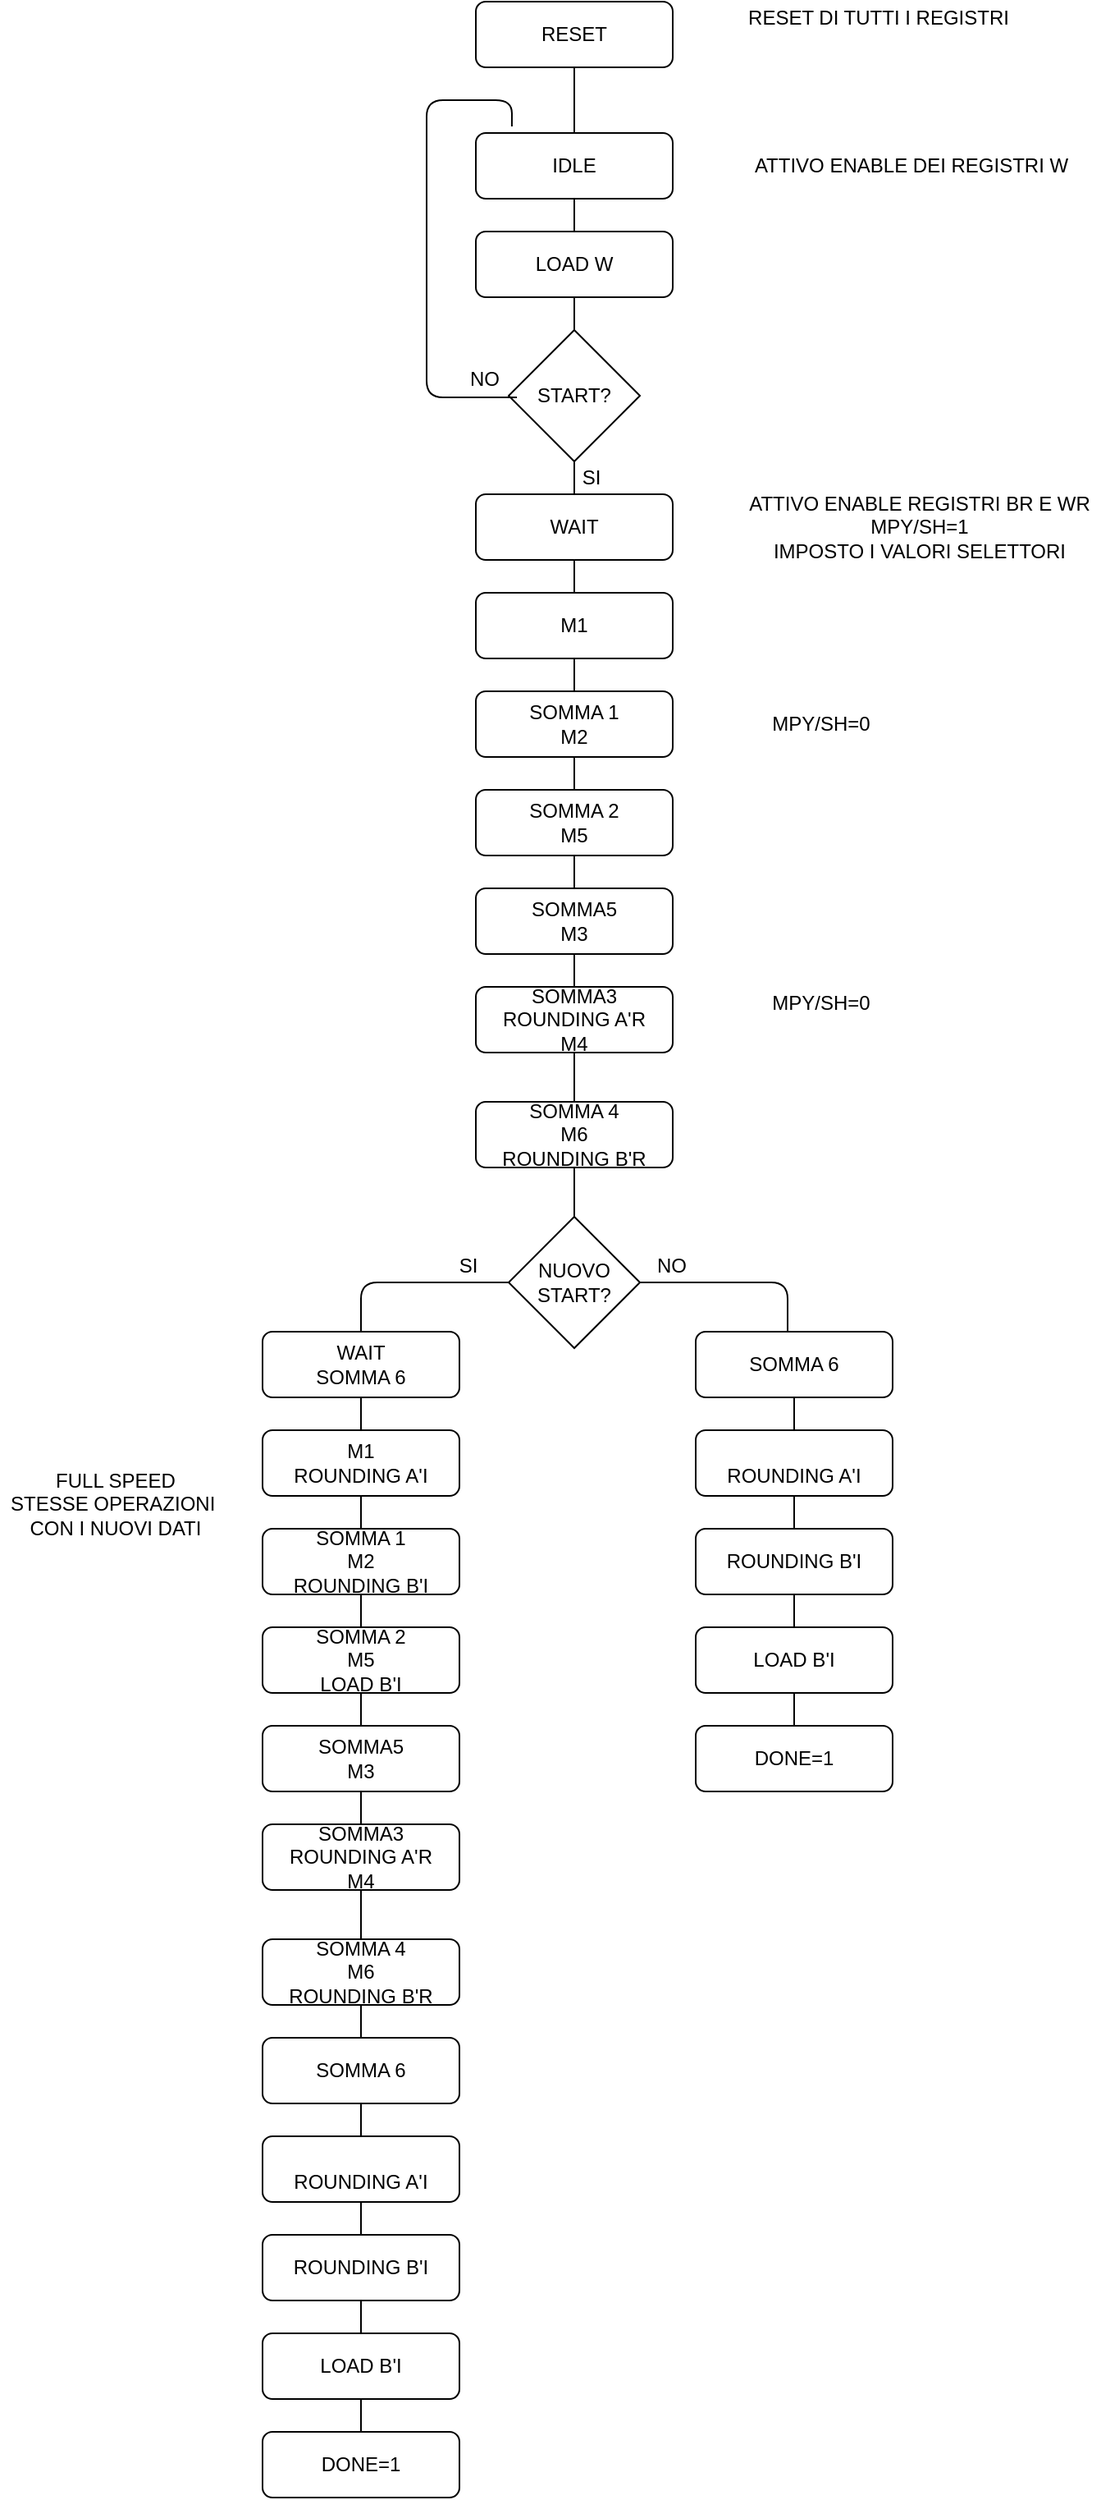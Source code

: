 <mxfile version="14.1.4" type="github">
  <diagram id="C5RBs43oDa-KdzZeNtuy" name="Page-1">
    <mxGraphModel dx="868" dy="1651" grid="1" gridSize="10" guides="1" tooltips="1" connect="1" arrows="1" fold="1" page="1" pageScale="1" pageWidth="827" pageHeight="1169" math="0" shadow="0">
      <root>
        <mxCell id="WIyWlLk6GJQsqaUBKTNV-0" />
        <mxCell id="WIyWlLk6GJQsqaUBKTNV-1" parent="WIyWlLk6GJQsqaUBKTNV-0" />
        <mxCell id="U7MY-IpCY7Ir71Thvj8e-0" value="LOAD W" style="rounded=1;whiteSpace=wrap;html=1;" parent="WIyWlLk6GJQsqaUBKTNV-1" vertex="1">
          <mxGeometry x="310" y="60" width="120" height="40" as="geometry" />
        </mxCell>
        <mxCell id="U7MY-IpCY7Ir71Thvj8e-1" value="" style="endArrow=none;html=1;entryX=0.5;entryY=1;entryDx=0;entryDy=0;" parent="WIyWlLk6GJQsqaUBKTNV-1" target="U7MY-IpCY7Ir71Thvj8e-0" edge="1">
          <mxGeometry width="50" height="50" relative="1" as="geometry">
            <mxPoint x="370" y="120" as="sourcePoint" />
            <mxPoint x="440" y="250" as="targetPoint" />
          </mxGeometry>
        </mxCell>
        <mxCell id="U7MY-IpCY7Ir71Thvj8e-2" value="START?" style="rhombus;whiteSpace=wrap;html=1;" parent="WIyWlLk6GJQsqaUBKTNV-1" vertex="1">
          <mxGeometry x="330" y="120" width="80" height="80" as="geometry" />
        </mxCell>
        <mxCell id="U7MY-IpCY7Ir71Thvj8e-4" value="NO" style="text;html=1;align=center;verticalAlign=middle;resizable=0;points=[];autosize=1;" parent="WIyWlLk6GJQsqaUBKTNV-1" vertex="1">
          <mxGeometry x="300" y="140" width="30" height="20" as="geometry" />
        </mxCell>
        <mxCell id="U7MY-IpCY7Ir71Thvj8e-5" value="" style="endArrow=none;html=1;entryX=0.5;entryY=1;entryDx=0;entryDy=0;" parent="WIyWlLk6GJQsqaUBKTNV-1" target="U7MY-IpCY7Ir71Thvj8e-2" edge="1">
          <mxGeometry width="50" height="50" relative="1" as="geometry">
            <mxPoint x="370" y="220" as="sourcePoint" />
            <mxPoint x="440" y="250" as="targetPoint" />
          </mxGeometry>
        </mxCell>
        <mxCell id="U7MY-IpCY7Ir71Thvj8e-6" value="WAIT" style="rounded=1;whiteSpace=wrap;html=1;" parent="WIyWlLk6GJQsqaUBKTNV-1" vertex="1">
          <mxGeometry x="310" y="220" width="120" height="40" as="geometry" />
        </mxCell>
        <mxCell id="U7MY-IpCY7Ir71Thvj8e-7" value="ATTIVO&amp;nbsp;ENABLE REGISTRI BR E WR&lt;br&gt;MPY/SH=1&lt;br&gt;IMPOSTO I VALORI SELETTORI" style="text;html=1;align=center;verticalAlign=middle;resizable=0;points=[];autosize=1;" parent="WIyWlLk6GJQsqaUBKTNV-1" vertex="1">
          <mxGeometry x="470" y="215" width="220" height="50" as="geometry" />
        </mxCell>
        <mxCell id="U7MY-IpCY7Ir71Thvj8e-8" value="" style="endArrow=none;html=1;entryX=0.5;entryY=1;entryDx=0;entryDy=0;" parent="WIyWlLk6GJQsqaUBKTNV-1" target="U7MY-IpCY7Ir71Thvj8e-6" edge="1">
          <mxGeometry width="50" height="50" relative="1" as="geometry">
            <mxPoint x="370" y="280" as="sourcePoint" />
            <mxPoint x="440" y="240" as="targetPoint" />
          </mxGeometry>
        </mxCell>
        <mxCell id="U7MY-IpCY7Ir71Thvj8e-9" value="M1" style="rounded=1;whiteSpace=wrap;html=1;" parent="WIyWlLk6GJQsqaUBKTNV-1" vertex="1">
          <mxGeometry x="310" y="280" width="120" height="40" as="geometry" />
        </mxCell>
        <mxCell id="U7MY-IpCY7Ir71Thvj8e-10" value="" style="endArrow=none;html=1;exitX=0.5;exitY=1;exitDx=0;exitDy=0;" parent="WIyWlLk6GJQsqaUBKTNV-1" source="U7MY-IpCY7Ir71Thvj8e-9" edge="1">
          <mxGeometry width="50" height="50" relative="1" as="geometry">
            <mxPoint x="390" y="290" as="sourcePoint" />
            <mxPoint x="370" y="340" as="targetPoint" />
          </mxGeometry>
        </mxCell>
        <mxCell id="U7MY-IpCY7Ir71Thvj8e-11" value="SOMMA 1&lt;br&gt;M2" style="rounded=1;whiteSpace=wrap;html=1;" parent="WIyWlLk6GJQsqaUBKTNV-1" vertex="1">
          <mxGeometry x="310" y="340" width="120" height="40" as="geometry" />
        </mxCell>
        <mxCell id="U7MY-IpCY7Ir71Thvj8e-12" value="SOMMA 2&lt;br&gt;M5" style="rounded=1;whiteSpace=wrap;html=1;" parent="WIyWlLk6GJQsqaUBKTNV-1" vertex="1">
          <mxGeometry x="310" y="400" width="120" height="40" as="geometry" />
        </mxCell>
        <mxCell id="U7MY-IpCY7Ir71Thvj8e-13" value="" style="endArrow=none;html=1;entryX=0.5;entryY=1;entryDx=0;entryDy=0;" parent="WIyWlLk6GJQsqaUBKTNV-1" target="U7MY-IpCY7Ir71Thvj8e-12" edge="1">
          <mxGeometry width="50" height="50" relative="1" as="geometry">
            <mxPoint x="370" y="460" as="sourcePoint" />
            <mxPoint x="440" y="420" as="targetPoint" />
          </mxGeometry>
        </mxCell>
        <mxCell id="U7MY-IpCY7Ir71Thvj8e-14" value="SOMMA5&lt;br&gt;M3" style="rounded=1;whiteSpace=wrap;html=1;" parent="WIyWlLk6GJQsqaUBKTNV-1" vertex="1">
          <mxGeometry x="310" y="460" width="120" height="40" as="geometry" />
        </mxCell>
        <mxCell id="U7MY-IpCY7Ir71Thvj8e-15" value="" style="endArrow=none;html=1;exitX=0.5;exitY=1;exitDx=0;exitDy=0;" parent="WIyWlLk6GJQsqaUBKTNV-1" source="U7MY-IpCY7Ir71Thvj8e-14" edge="1">
          <mxGeometry width="50" height="50" relative="1" as="geometry">
            <mxPoint x="390" y="470" as="sourcePoint" />
            <mxPoint x="370" y="520" as="targetPoint" />
          </mxGeometry>
        </mxCell>
        <mxCell id="U7MY-IpCY7Ir71Thvj8e-16" value="SOMMA3&lt;br&gt;ROUNDING A&#39;R&lt;br&gt;M4" style="rounded=1;whiteSpace=wrap;html=1;" parent="WIyWlLk6GJQsqaUBKTNV-1" vertex="1">
          <mxGeometry x="310" y="520" width="120" height="40" as="geometry" />
        </mxCell>
        <mxCell id="U7MY-IpCY7Ir71Thvj8e-17" value="" style="endArrow=none;html=1;entryX=0.5;entryY=1;entryDx=0;entryDy=0;exitX=0.5;exitY=0;exitDx=0;exitDy=0;" parent="WIyWlLk6GJQsqaUBKTNV-1" source="U7MY-IpCY7Ir71Thvj8e-12" target="U7MY-IpCY7Ir71Thvj8e-11" edge="1">
          <mxGeometry width="50" height="50" relative="1" as="geometry">
            <mxPoint x="390" y="410" as="sourcePoint" />
            <mxPoint x="440" y="360" as="targetPoint" />
          </mxGeometry>
        </mxCell>
        <mxCell id="U7MY-IpCY7Ir71Thvj8e-18" value="SOMMA 4&lt;br&gt;M6&lt;br&gt;ROUNDING B&#39;R" style="rounded=1;whiteSpace=wrap;html=1;" parent="WIyWlLk6GJQsqaUBKTNV-1" vertex="1">
          <mxGeometry x="310" y="590" width="120" height="40" as="geometry" />
        </mxCell>
        <mxCell id="U7MY-IpCY7Ir71Thvj8e-25" value="" style="endArrow=none;html=1;exitX=0.5;exitY=1;exitDx=0;exitDy=0;entryX=0.5;entryY=0;entryDx=0;entryDy=0;" parent="WIyWlLk6GJQsqaUBKTNV-1" source="U7MY-IpCY7Ir71Thvj8e-16" target="U7MY-IpCY7Ir71Thvj8e-18" edge="1">
          <mxGeometry width="50" height="50" relative="1" as="geometry">
            <mxPoint x="390" y="460" as="sourcePoint" />
            <mxPoint x="440" y="410" as="targetPoint" />
          </mxGeometry>
        </mxCell>
        <mxCell id="U7MY-IpCY7Ir71Thvj8e-26" value="" style="endArrow=none;html=1;exitX=0.5;exitY=1;exitDx=0;exitDy=0;" parent="WIyWlLk6GJQsqaUBKTNV-1" source="U7MY-IpCY7Ir71Thvj8e-18" target="U7MY-IpCY7Ir71Thvj8e-27" edge="1">
          <mxGeometry width="50" height="50" relative="1" as="geometry">
            <mxPoint x="390" y="650" as="sourcePoint" />
            <mxPoint x="370" y="650" as="targetPoint" />
          </mxGeometry>
        </mxCell>
        <mxCell id="U7MY-IpCY7Ir71Thvj8e-27" value="NUOVO&lt;br&gt;START?" style="rhombus;whiteSpace=wrap;html=1;" parent="WIyWlLk6GJQsqaUBKTNV-1" vertex="1">
          <mxGeometry x="330" y="660" width="80" height="80" as="geometry" />
        </mxCell>
        <mxCell id="U7MY-IpCY7Ir71Thvj8e-28" value="" style="endArrow=none;html=1;entryX=0;entryY=0.5;entryDx=0;entryDy=0;" parent="WIyWlLk6GJQsqaUBKTNV-1" target="U7MY-IpCY7Ir71Thvj8e-27" edge="1">
          <mxGeometry width="50" height="50" relative="1" as="geometry">
            <mxPoint x="240" y="730" as="sourcePoint" />
            <mxPoint x="440" y="730" as="targetPoint" />
            <Array as="points">
              <mxPoint x="240" y="700" />
            </Array>
          </mxGeometry>
        </mxCell>
        <mxCell id="U7MY-IpCY7Ir71Thvj8e-30" value="" style="endArrow=none;html=1;exitX=1;exitY=0.5;exitDx=0;exitDy=0;" parent="WIyWlLk6GJQsqaUBKTNV-1" source="U7MY-IpCY7Ir71Thvj8e-27" edge="1">
          <mxGeometry width="50" height="50" relative="1" as="geometry">
            <mxPoint x="390" y="780" as="sourcePoint" />
            <mxPoint x="500" y="730" as="targetPoint" />
            <Array as="points">
              <mxPoint x="500" y="700" />
            </Array>
          </mxGeometry>
        </mxCell>
        <mxCell id="U7MY-IpCY7Ir71Thvj8e-31" value="SI" style="text;html=1;align=center;verticalAlign=middle;resizable=0;points=[];autosize=1;" parent="WIyWlLk6GJQsqaUBKTNV-1" vertex="1">
          <mxGeometry x="290" y="680" width="30" height="20" as="geometry" />
        </mxCell>
        <mxCell id="U7MY-IpCY7Ir71Thvj8e-32" value="NO" style="text;html=1;align=center;verticalAlign=middle;resizable=0;points=[];autosize=1;" parent="WIyWlLk6GJQsqaUBKTNV-1" vertex="1">
          <mxGeometry x="414" y="680" width="30" height="20" as="geometry" />
        </mxCell>
        <mxCell id="U7MY-IpCY7Ir71Thvj8e-33" value="WAIT&lt;br&gt;SOMMA 6" style="rounded=1;whiteSpace=wrap;html=1;" parent="WIyWlLk6GJQsqaUBKTNV-1" vertex="1">
          <mxGeometry x="180" y="730" width="120" height="40" as="geometry" />
        </mxCell>
        <mxCell id="U7MY-IpCY7Ir71Thvj8e-34" value="" style="endArrow=none;html=1;entryX=0.5;entryY=1;entryDx=0;entryDy=0;" parent="WIyWlLk6GJQsqaUBKTNV-1" target="U7MY-IpCY7Ir71Thvj8e-33" edge="1">
          <mxGeometry width="50" height="50" relative="1" as="geometry">
            <mxPoint x="240" y="790" as="sourcePoint" />
            <mxPoint x="310" y="750" as="targetPoint" />
          </mxGeometry>
        </mxCell>
        <mxCell id="U7MY-IpCY7Ir71Thvj8e-35" value="M1&lt;br&gt;ROUNDING A&#39;I" style="rounded=1;whiteSpace=wrap;html=1;" parent="WIyWlLk6GJQsqaUBKTNV-1" vertex="1">
          <mxGeometry x="180" y="790" width="120" height="40" as="geometry" />
        </mxCell>
        <mxCell id="U7MY-IpCY7Ir71Thvj8e-36" value="" style="endArrow=none;html=1;exitX=0.5;exitY=1;exitDx=0;exitDy=0;" parent="WIyWlLk6GJQsqaUBKTNV-1" source="U7MY-IpCY7Ir71Thvj8e-35" edge="1">
          <mxGeometry width="50" height="50" relative="1" as="geometry">
            <mxPoint x="260" y="800" as="sourcePoint" />
            <mxPoint x="240" y="850" as="targetPoint" />
          </mxGeometry>
        </mxCell>
        <mxCell id="U7MY-IpCY7Ir71Thvj8e-37" value="SOMMA 1&lt;br&gt;M2&lt;br&gt;ROUNDING B&#39;I" style="rounded=1;whiteSpace=wrap;html=1;" parent="WIyWlLk6GJQsqaUBKTNV-1" vertex="1">
          <mxGeometry x="180" y="850" width="120" height="40" as="geometry" />
        </mxCell>
        <mxCell id="U7MY-IpCY7Ir71Thvj8e-38" value="SOMMA 2&lt;br&gt;M5&lt;br&gt;LOAD B&#39;I" style="rounded=1;whiteSpace=wrap;html=1;" parent="WIyWlLk6GJQsqaUBKTNV-1" vertex="1">
          <mxGeometry x="180" y="910" width="120" height="40" as="geometry" />
        </mxCell>
        <mxCell id="U7MY-IpCY7Ir71Thvj8e-39" value="" style="endArrow=none;html=1;entryX=0.5;entryY=1;entryDx=0;entryDy=0;" parent="WIyWlLk6GJQsqaUBKTNV-1" target="U7MY-IpCY7Ir71Thvj8e-38" edge="1">
          <mxGeometry width="50" height="50" relative="1" as="geometry">
            <mxPoint x="240" y="970" as="sourcePoint" />
            <mxPoint x="310" y="930" as="targetPoint" />
          </mxGeometry>
        </mxCell>
        <mxCell id="U7MY-IpCY7Ir71Thvj8e-40" value="SOMMA5&lt;br&gt;M3" style="rounded=1;whiteSpace=wrap;html=1;" parent="WIyWlLk6GJQsqaUBKTNV-1" vertex="1">
          <mxGeometry x="180" y="970" width="120" height="40" as="geometry" />
        </mxCell>
        <mxCell id="U7MY-IpCY7Ir71Thvj8e-41" value="" style="endArrow=none;html=1;exitX=0.5;exitY=1;exitDx=0;exitDy=0;" parent="WIyWlLk6GJQsqaUBKTNV-1" source="U7MY-IpCY7Ir71Thvj8e-40" edge="1">
          <mxGeometry width="50" height="50" relative="1" as="geometry">
            <mxPoint x="260" y="980" as="sourcePoint" />
            <mxPoint x="240" y="1030" as="targetPoint" />
          </mxGeometry>
        </mxCell>
        <mxCell id="U7MY-IpCY7Ir71Thvj8e-42" value="SOMMA3&lt;br&gt;ROUNDING A&#39;R&lt;br&gt;M4" style="rounded=1;whiteSpace=wrap;html=1;" parent="WIyWlLk6GJQsqaUBKTNV-1" vertex="1">
          <mxGeometry x="180" y="1030" width="120" height="40" as="geometry" />
        </mxCell>
        <mxCell id="U7MY-IpCY7Ir71Thvj8e-43" value="" style="endArrow=none;html=1;entryX=0.5;entryY=1;entryDx=0;entryDy=0;exitX=0.5;exitY=0;exitDx=0;exitDy=0;" parent="WIyWlLk6GJQsqaUBKTNV-1" source="U7MY-IpCY7Ir71Thvj8e-38" target="U7MY-IpCY7Ir71Thvj8e-37" edge="1">
          <mxGeometry width="50" height="50" relative="1" as="geometry">
            <mxPoint x="260" y="920" as="sourcePoint" />
            <mxPoint x="310" y="870" as="targetPoint" />
          </mxGeometry>
        </mxCell>
        <mxCell id="U7MY-IpCY7Ir71Thvj8e-44" value="SOMMA 4&lt;br&gt;M6&lt;br&gt;ROUNDING B&#39;R" style="rounded=1;whiteSpace=wrap;html=1;" parent="WIyWlLk6GJQsqaUBKTNV-1" vertex="1">
          <mxGeometry x="180" y="1100" width="120" height="40" as="geometry" />
        </mxCell>
        <mxCell id="U7MY-IpCY7Ir71Thvj8e-45" value="" style="endArrow=none;html=1;exitX=0.5;exitY=1;exitDx=0;exitDy=0;entryX=0.5;entryY=0;entryDx=0;entryDy=0;" parent="WIyWlLk6GJQsqaUBKTNV-1" source="U7MY-IpCY7Ir71Thvj8e-42" target="U7MY-IpCY7Ir71Thvj8e-44" edge="1">
          <mxGeometry width="50" height="50" relative="1" as="geometry">
            <mxPoint x="260" y="970" as="sourcePoint" />
            <mxPoint x="310" y="920" as="targetPoint" />
          </mxGeometry>
        </mxCell>
        <mxCell id="U7MY-IpCY7Ir71Thvj8e-47" value="SOMMA 6" style="rounded=1;whiteSpace=wrap;html=1;" parent="WIyWlLk6GJQsqaUBKTNV-1" vertex="1">
          <mxGeometry x="444" y="730" width="120" height="40" as="geometry" />
        </mxCell>
        <mxCell id="U7MY-IpCY7Ir71Thvj8e-48" value="&lt;br&gt;ROUNDING A&#39;I" style="rounded=1;whiteSpace=wrap;html=1;" parent="WIyWlLk6GJQsqaUBKTNV-1" vertex="1">
          <mxGeometry x="444" y="790" width="120" height="40" as="geometry" />
        </mxCell>
        <mxCell id="U7MY-IpCY7Ir71Thvj8e-49" value="" style="endArrow=none;html=1;entryX=0.5;entryY=1;entryDx=0;entryDy=0;exitX=0.5;exitY=0;exitDx=0;exitDy=0;" parent="WIyWlLk6GJQsqaUBKTNV-1" source="U7MY-IpCY7Ir71Thvj8e-48" target="U7MY-IpCY7Ir71Thvj8e-47" edge="1">
          <mxGeometry width="50" height="50" relative="1" as="geometry">
            <mxPoint x="410" y="970" as="sourcePoint" />
            <mxPoint x="460" y="920" as="targetPoint" />
          </mxGeometry>
        </mxCell>
        <mxCell id="U7MY-IpCY7Ir71Thvj8e-50" value="" style="endArrow=none;html=1;exitX=0.5;exitY=1;exitDx=0;exitDy=0;" parent="WIyWlLk6GJQsqaUBKTNV-1" source="U7MY-IpCY7Ir71Thvj8e-44" edge="1">
          <mxGeometry width="50" height="50" relative="1" as="geometry">
            <mxPoint x="400" y="770" as="sourcePoint" />
            <mxPoint x="240" y="1160" as="targetPoint" />
          </mxGeometry>
        </mxCell>
        <mxCell id="U7MY-IpCY7Ir71Thvj8e-54" value="ROUNDING B&#39;I" style="rounded=1;whiteSpace=wrap;html=1;" parent="WIyWlLk6GJQsqaUBKTNV-1" vertex="1">
          <mxGeometry x="444" y="850" width="120" height="40" as="geometry" />
        </mxCell>
        <mxCell id="U7MY-IpCY7Ir71Thvj8e-55" value="" style="endArrow=none;html=1;entryX=0.5;entryY=1;entryDx=0;entryDy=0;exitX=0.5;exitY=0;exitDx=0;exitDy=0;" parent="WIyWlLk6GJQsqaUBKTNV-1" source="U7MY-IpCY7Ir71Thvj8e-54" target="U7MY-IpCY7Ir71Thvj8e-48" edge="1">
          <mxGeometry width="50" height="50" relative="1" as="geometry">
            <mxPoint x="410" y="970" as="sourcePoint" />
            <mxPoint x="460" y="920" as="targetPoint" />
          </mxGeometry>
        </mxCell>
        <mxCell id="U7MY-IpCY7Ir71Thvj8e-58" value="FULL SPEED&lt;br&gt;STESSE OPERAZIONI&amp;nbsp;&lt;br&gt;CON I NUOVI DATI" style="text;html=1;align=center;verticalAlign=middle;resizable=0;points=[];autosize=1;" parent="WIyWlLk6GJQsqaUBKTNV-1" vertex="1">
          <mxGeometry x="20" y="810" width="140" height="50" as="geometry" />
        </mxCell>
        <mxCell id="U7MY-IpCY7Ir71Thvj8e-59" value="MPY/SH=0" style="text;html=1;align=center;verticalAlign=middle;resizable=0;points=[];autosize=1;" parent="WIyWlLk6GJQsqaUBKTNV-1" vertex="1">
          <mxGeometry x="480" y="350" width="80" height="20" as="geometry" />
        </mxCell>
        <mxCell id="U7MY-IpCY7Ir71Thvj8e-60" value="MPY/SH=0" style="text;html=1;align=center;verticalAlign=middle;resizable=0;points=[];autosize=1;" parent="WIyWlLk6GJQsqaUBKTNV-1" vertex="1">
          <mxGeometry x="480" y="520" width="80" height="20" as="geometry" />
        </mxCell>
        <mxCell id="U7MY-IpCY7Ir71Thvj8e-61" value="SI" style="text;html=1;align=center;verticalAlign=middle;resizable=0;points=[];autosize=1;" parent="WIyWlLk6GJQsqaUBKTNV-1" vertex="1">
          <mxGeometry x="365" y="200" width="30" height="20" as="geometry" />
        </mxCell>
        <mxCell id="0m0kzLlapoQritPfsvde-0" value="RESET DI TUTTI I REGISTRI" style="text;html=1;align=center;verticalAlign=middle;resizable=0;points=[];autosize=1;" vertex="1" parent="WIyWlLk6GJQsqaUBKTNV-1">
          <mxGeometry x="470" y="-80" width="170" height="20" as="geometry" />
        </mxCell>
        <mxCell id="0m0kzLlapoQritPfsvde-1" value="" style="endArrow=none;html=1;exitX=0.5;exitY=0;exitDx=0;exitDy=0;" edge="1" parent="WIyWlLk6GJQsqaUBKTNV-1" source="U7MY-IpCY7Ir71Thvj8e-0">
          <mxGeometry width="50" height="50" relative="1" as="geometry">
            <mxPoint x="380" y="250" as="sourcePoint" />
            <mxPoint x="370" y="40" as="targetPoint" />
          </mxGeometry>
        </mxCell>
        <mxCell id="0m0kzLlapoQritPfsvde-2" value="IDLE" style="rounded=1;whiteSpace=wrap;html=1;" vertex="1" parent="WIyWlLk6GJQsqaUBKTNV-1">
          <mxGeometry x="310" width="120" height="40" as="geometry" />
        </mxCell>
        <mxCell id="0m0kzLlapoQritPfsvde-3" value="" style="endArrow=none;html=1;exitX=0.5;exitY=0;exitDx=0;exitDy=0;" edge="1" parent="WIyWlLk6GJQsqaUBKTNV-1" source="0m0kzLlapoQritPfsvde-2" target="0m0kzLlapoQritPfsvde-4">
          <mxGeometry width="50" height="50" relative="1" as="geometry">
            <mxPoint x="380" y="70" as="sourcePoint" />
            <mxPoint x="370" y="-20" as="targetPoint" />
          </mxGeometry>
        </mxCell>
        <mxCell id="0m0kzLlapoQritPfsvde-4" value="RESET" style="rounded=1;whiteSpace=wrap;html=1;" vertex="1" parent="WIyWlLk6GJQsqaUBKTNV-1">
          <mxGeometry x="310" y="-80" width="120" height="40" as="geometry" />
        </mxCell>
        <mxCell id="0m0kzLlapoQritPfsvde-5" value="" style="endArrow=none;html=1;exitX=1.167;exitY=1.05;exitDx=0;exitDy=0;exitPerimeter=0;entryX=0.183;entryY=-0.1;entryDx=0;entryDy=0;entryPerimeter=0;" edge="1" parent="WIyWlLk6GJQsqaUBKTNV-1" source="U7MY-IpCY7Ir71Thvj8e-4" target="0m0kzLlapoQritPfsvde-2">
          <mxGeometry width="50" height="50" relative="1" as="geometry">
            <mxPoint x="380" y="70" as="sourcePoint" />
            <mxPoint x="300" y="-10" as="targetPoint" />
            <Array as="points">
              <mxPoint x="280" y="161" />
              <mxPoint x="280" y="-20" />
              <mxPoint x="332" y="-20" />
            </Array>
          </mxGeometry>
        </mxCell>
        <mxCell id="0m0kzLlapoQritPfsvde-6" value="" style="endArrow=none;html=1;entryX=0.5;entryY=1;entryDx=0;entryDy=0;" edge="1" parent="WIyWlLk6GJQsqaUBKTNV-1" target="U7MY-IpCY7Ir71Thvj8e-54">
          <mxGeometry width="50" height="50" relative="1" as="geometry">
            <mxPoint x="504" y="910" as="sourcePoint" />
            <mxPoint x="430" y="670" as="targetPoint" />
          </mxGeometry>
        </mxCell>
        <mxCell id="0m0kzLlapoQritPfsvde-7" value="LOAD B&#39;I" style="rounded=1;whiteSpace=wrap;html=1;" vertex="1" parent="WIyWlLk6GJQsqaUBKTNV-1">
          <mxGeometry x="444" y="910" width="120" height="40" as="geometry" />
        </mxCell>
        <mxCell id="0m0kzLlapoQritPfsvde-8" value="" style="endArrow=none;html=1;entryX=0.5;entryY=1;entryDx=0;entryDy=0;" edge="1" parent="WIyWlLk6GJQsqaUBKTNV-1" target="0m0kzLlapoQritPfsvde-7">
          <mxGeometry width="50" height="50" relative="1" as="geometry">
            <mxPoint x="504" y="970" as="sourcePoint" />
            <mxPoint x="430" y="840" as="targetPoint" />
          </mxGeometry>
        </mxCell>
        <mxCell id="0m0kzLlapoQritPfsvde-9" value="DONE=1" style="rounded=1;whiteSpace=wrap;html=1;" vertex="1" parent="WIyWlLk6GJQsqaUBKTNV-1">
          <mxGeometry x="444" y="970" width="120" height="40" as="geometry" />
        </mxCell>
        <mxCell id="0m0kzLlapoQritPfsvde-11" value="SOMMA 6&lt;br&gt;" style="rounded=1;whiteSpace=wrap;html=1;" vertex="1" parent="WIyWlLk6GJQsqaUBKTNV-1">
          <mxGeometry x="180" y="1160" width="120" height="40" as="geometry" />
        </mxCell>
        <mxCell id="0m0kzLlapoQritPfsvde-12" value="&lt;br&gt;ROUNDING A&#39;I" style="rounded=1;whiteSpace=wrap;html=1;" vertex="1" parent="WIyWlLk6GJQsqaUBKTNV-1">
          <mxGeometry x="180" y="1220" width="120" height="40" as="geometry" />
        </mxCell>
        <mxCell id="0m0kzLlapoQritPfsvde-13" value="" style="endArrow=none;html=1;entryX=0.5;entryY=1;entryDx=0;entryDy=0;exitX=0.5;exitY=0;exitDx=0;exitDy=0;" edge="1" source="0m0kzLlapoQritPfsvde-12" target="0m0kzLlapoQritPfsvde-11" parent="WIyWlLk6GJQsqaUBKTNV-1">
          <mxGeometry width="50" height="50" relative="1" as="geometry">
            <mxPoint x="146" y="1400" as="sourcePoint" />
            <mxPoint x="196" y="1350" as="targetPoint" />
          </mxGeometry>
        </mxCell>
        <mxCell id="0m0kzLlapoQritPfsvde-14" value="ROUNDING B&#39;I" style="rounded=1;whiteSpace=wrap;html=1;" vertex="1" parent="WIyWlLk6GJQsqaUBKTNV-1">
          <mxGeometry x="180" y="1280" width="120" height="40" as="geometry" />
        </mxCell>
        <mxCell id="0m0kzLlapoQritPfsvde-15" value="" style="endArrow=none;html=1;entryX=0.5;entryY=1;entryDx=0;entryDy=0;exitX=0.5;exitY=0;exitDx=0;exitDy=0;" edge="1" source="0m0kzLlapoQritPfsvde-14" target="0m0kzLlapoQritPfsvde-12" parent="WIyWlLk6GJQsqaUBKTNV-1">
          <mxGeometry width="50" height="50" relative="1" as="geometry">
            <mxPoint x="146" y="1400" as="sourcePoint" />
            <mxPoint x="196" y="1350" as="targetPoint" />
          </mxGeometry>
        </mxCell>
        <mxCell id="0m0kzLlapoQritPfsvde-16" value="" style="endArrow=none;html=1;entryX=0.5;entryY=1;entryDx=0;entryDy=0;" edge="1" target="0m0kzLlapoQritPfsvde-14" parent="WIyWlLk6GJQsqaUBKTNV-1">
          <mxGeometry width="50" height="50" relative="1" as="geometry">
            <mxPoint x="240" y="1340" as="sourcePoint" />
            <mxPoint x="166" y="1100" as="targetPoint" />
          </mxGeometry>
        </mxCell>
        <mxCell id="0m0kzLlapoQritPfsvde-17" value="LOAD B&#39;I" style="rounded=1;whiteSpace=wrap;html=1;" vertex="1" parent="WIyWlLk6GJQsqaUBKTNV-1">
          <mxGeometry x="180" y="1340" width="120" height="40" as="geometry" />
        </mxCell>
        <mxCell id="0m0kzLlapoQritPfsvde-18" value="" style="endArrow=none;html=1;entryX=0.5;entryY=1;entryDx=0;entryDy=0;" edge="1" target="0m0kzLlapoQritPfsvde-17" parent="WIyWlLk6GJQsqaUBKTNV-1">
          <mxGeometry width="50" height="50" relative="1" as="geometry">
            <mxPoint x="240" y="1400" as="sourcePoint" />
            <mxPoint x="166" y="1270" as="targetPoint" />
          </mxGeometry>
        </mxCell>
        <mxCell id="0m0kzLlapoQritPfsvde-19" value="DONE=1" style="rounded=1;whiteSpace=wrap;html=1;" vertex="1" parent="WIyWlLk6GJQsqaUBKTNV-1">
          <mxGeometry x="180" y="1400" width="120" height="40" as="geometry" />
        </mxCell>
        <mxCell id="0m0kzLlapoQritPfsvde-20" value="ATTIVO ENABLE DEI REGISTRI W" style="text;html=1;align=center;verticalAlign=middle;resizable=0;points=[];autosize=1;" vertex="1" parent="WIyWlLk6GJQsqaUBKTNV-1">
          <mxGeometry x="470" y="10" width="210" height="20" as="geometry" />
        </mxCell>
      </root>
    </mxGraphModel>
  </diagram>
</mxfile>
